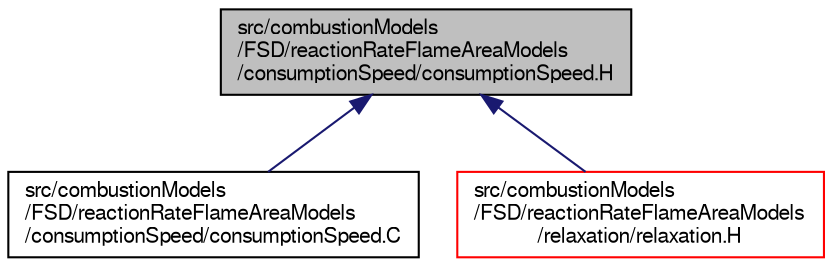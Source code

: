 digraph "src/combustionModels/FSD/reactionRateFlameAreaModels/consumptionSpeed/consumptionSpeed.H"
{
  bgcolor="transparent";
  edge [fontname="FreeSans",fontsize="10",labelfontname="FreeSans",labelfontsize="10"];
  node [fontname="FreeSans",fontsize="10",shape=record];
  Node300 [label="src/combustionModels\l/FSD/reactionRateFlameAreaModels\l/consumptionSpeed/consumptionSpeed.H",height=0.2,width=0.4,color="black", fillcolor="grey75", style="filled", fontcolor="black"];
  Node300 -> Node301 [dir="back",color="midnightblue",fontsize="10",style="solid",fontname="FreeSans"];
  Node301 [label="src/combustionModels\l/FSD/reactionRateFlameAreaModels\l/consumptionSpeed/consumptionSpeed.C",height=0.2,width=0.4,color="black",URL="$a00032.html"];
  Node300 -> Node302 [dir="back",color="midnightblue",fontsize="10",style="solid",fontname="FreeSans"];
  Node302 [label="src/combustionModels\l/FSD/reactionRateFlameAreaModels\l/relaxation/relaxation.H",height=0.2,width=0.4,color="red",URL="$a00050.html"];
}
